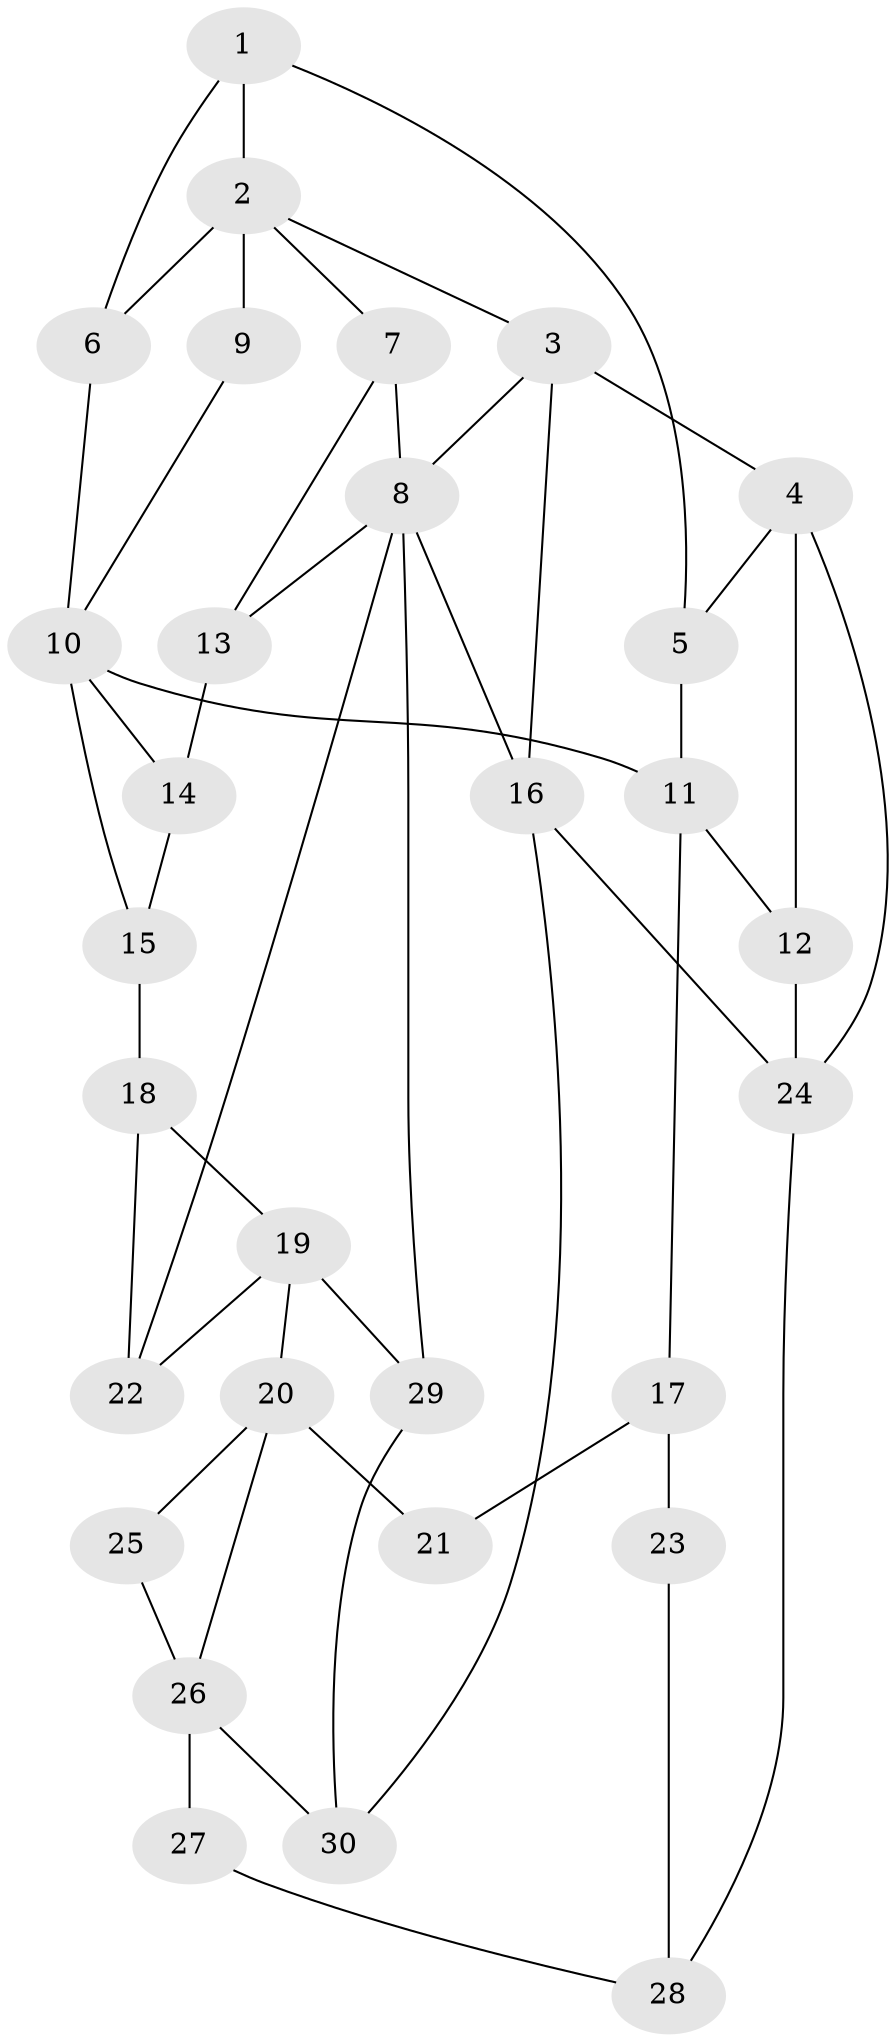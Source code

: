 // original degree distribution, {3: 0.03333333333333333, 4: 0.23333333333333334, 5: 0.5333333333333333, 6: 0.2}
// Generated by graph-tools (version 1.1) at 2025/38/03/09/25 02:38:25]
// undirected, 30 vertices, 50 edges
graph export_dot {
graph [start="1"]
  node [color=gray90,style=filled];
  1;
  2;
  3;
  4;
  5;
  6;
  7;
  8;
  9;
  10;
  11;
  12;
  13;
  14;
  15;
  16;
  17;
  18;
  19;
  20;
  21;
  22;
  23;
  24;
  25;
  26;
  27;
  28;
  29;
  30;
  1 -- 2 [weight=1.0];
  1 -- 5 [weight=1.0];
  1 -- 6 [weight=1.0];
  2 -- 3 [weight=1.0];
  2 -- 6 [weight=1.0];
  2 -- 7 [weight=1.0];
  2 -- 9 [weight=2.0];
  3 -- 4 [weight=1.0];
  3 -- 8 [weight=1.0];
  3 -- 16 [weight=1.0];
  4 -- 5 [weight=1.0];
  4 -- 12 [weight=2.0];
  4 -- 24 [weight=1.0];
  5 -- 11 [weight=1.0];
  6 -- 10 [weight=1.0];
  7 -- 8 [weight=1.0];
  7 -- 13 [weight=1.0];
  8 -- 13 [weight=1.0];
  8 -- 16 [weight=1.0];
  8 -- 22 [weight=1.0];
  8 -- 29 [weight=1.0];
  9 -- 10 [weight=1.0];
  10 -- 11 [weight=2.0];
  10 -- 14 [weight=1.0];
  10 -- 15 [weight=1.0];
  11 -- 12 [weight=1.0];
  11 -- 17 [weight=2.0];
  12 -- 24 [weight=1.0];
  13 -- 14 [weight=1.0];
  14 -- 15 [weight=1.0];
  15 -- 18 [weight=1.0];
  16 -- 24 [weight=1.0];
  16 -- 30 [weight=1.0];
  17 -- 21 [weight=2.0];
  17 -- 23 [weight=2.0];
  18 -- 19 [weight=1.0];
  18 -- 22 [weight=1.0];
  19 -- 20 [weight=2.0];
  19 -- 22 [weight=1.0];
  19 -- 29 [weight=1.0];
  20 -- 21 [weight=2.0];
  20 -- 25 [weight=1.0];
  20 -- 26 [weight=1.0];
  23 -- 28 [weight=1.0];
  24 -- 28 [weight=1.0];
  25 -- 26 [weight=2.0];
  26 -- 27 [weight=2.0];
  26 -- 30 [weight=1.0];
  27 -- 28 [weight=1.0];
  29 -- 30 [weight=1.0];
}
